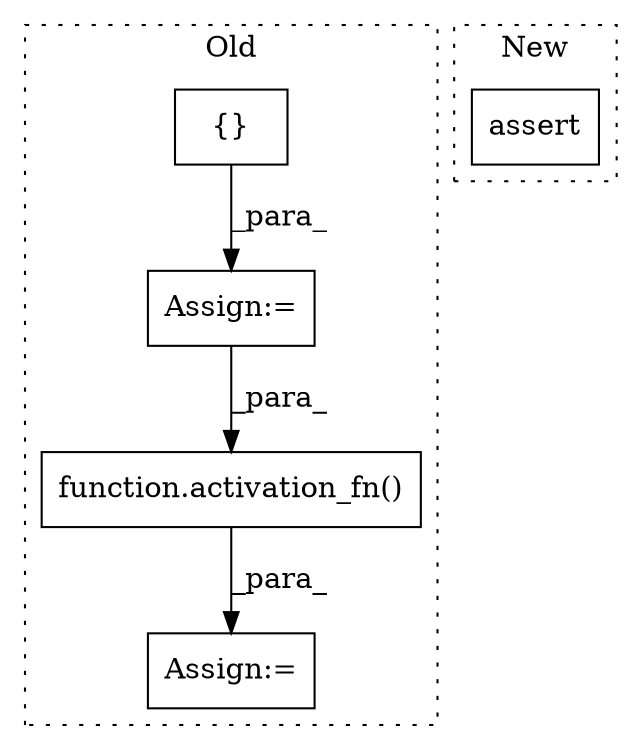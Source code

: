 digraph G {
subgraph cluster0 {
1 [label="function.activation_fn()" a="75" s="332,352" l="14,1" shape="box"];
3 [label="{}" a="95" s="199,214" l="1,1" shape="box"];
4 [label="Assign:=" a="68" s="196" l="3" shape="box"];
5 [label="Assign:=" a="68" s="317" l="15" shape="box"];
label = "Old";
style="dotted";
}
subgraph cluster1 {
2 [label="assert" a="65" s="369" l="7" shape="box"];
label = "New";
style="dotted";
}
1 -> 5 [label="_para_"];
3 -> 4 [label="_para_"];
4 -> 1 [label="_para_"];
}